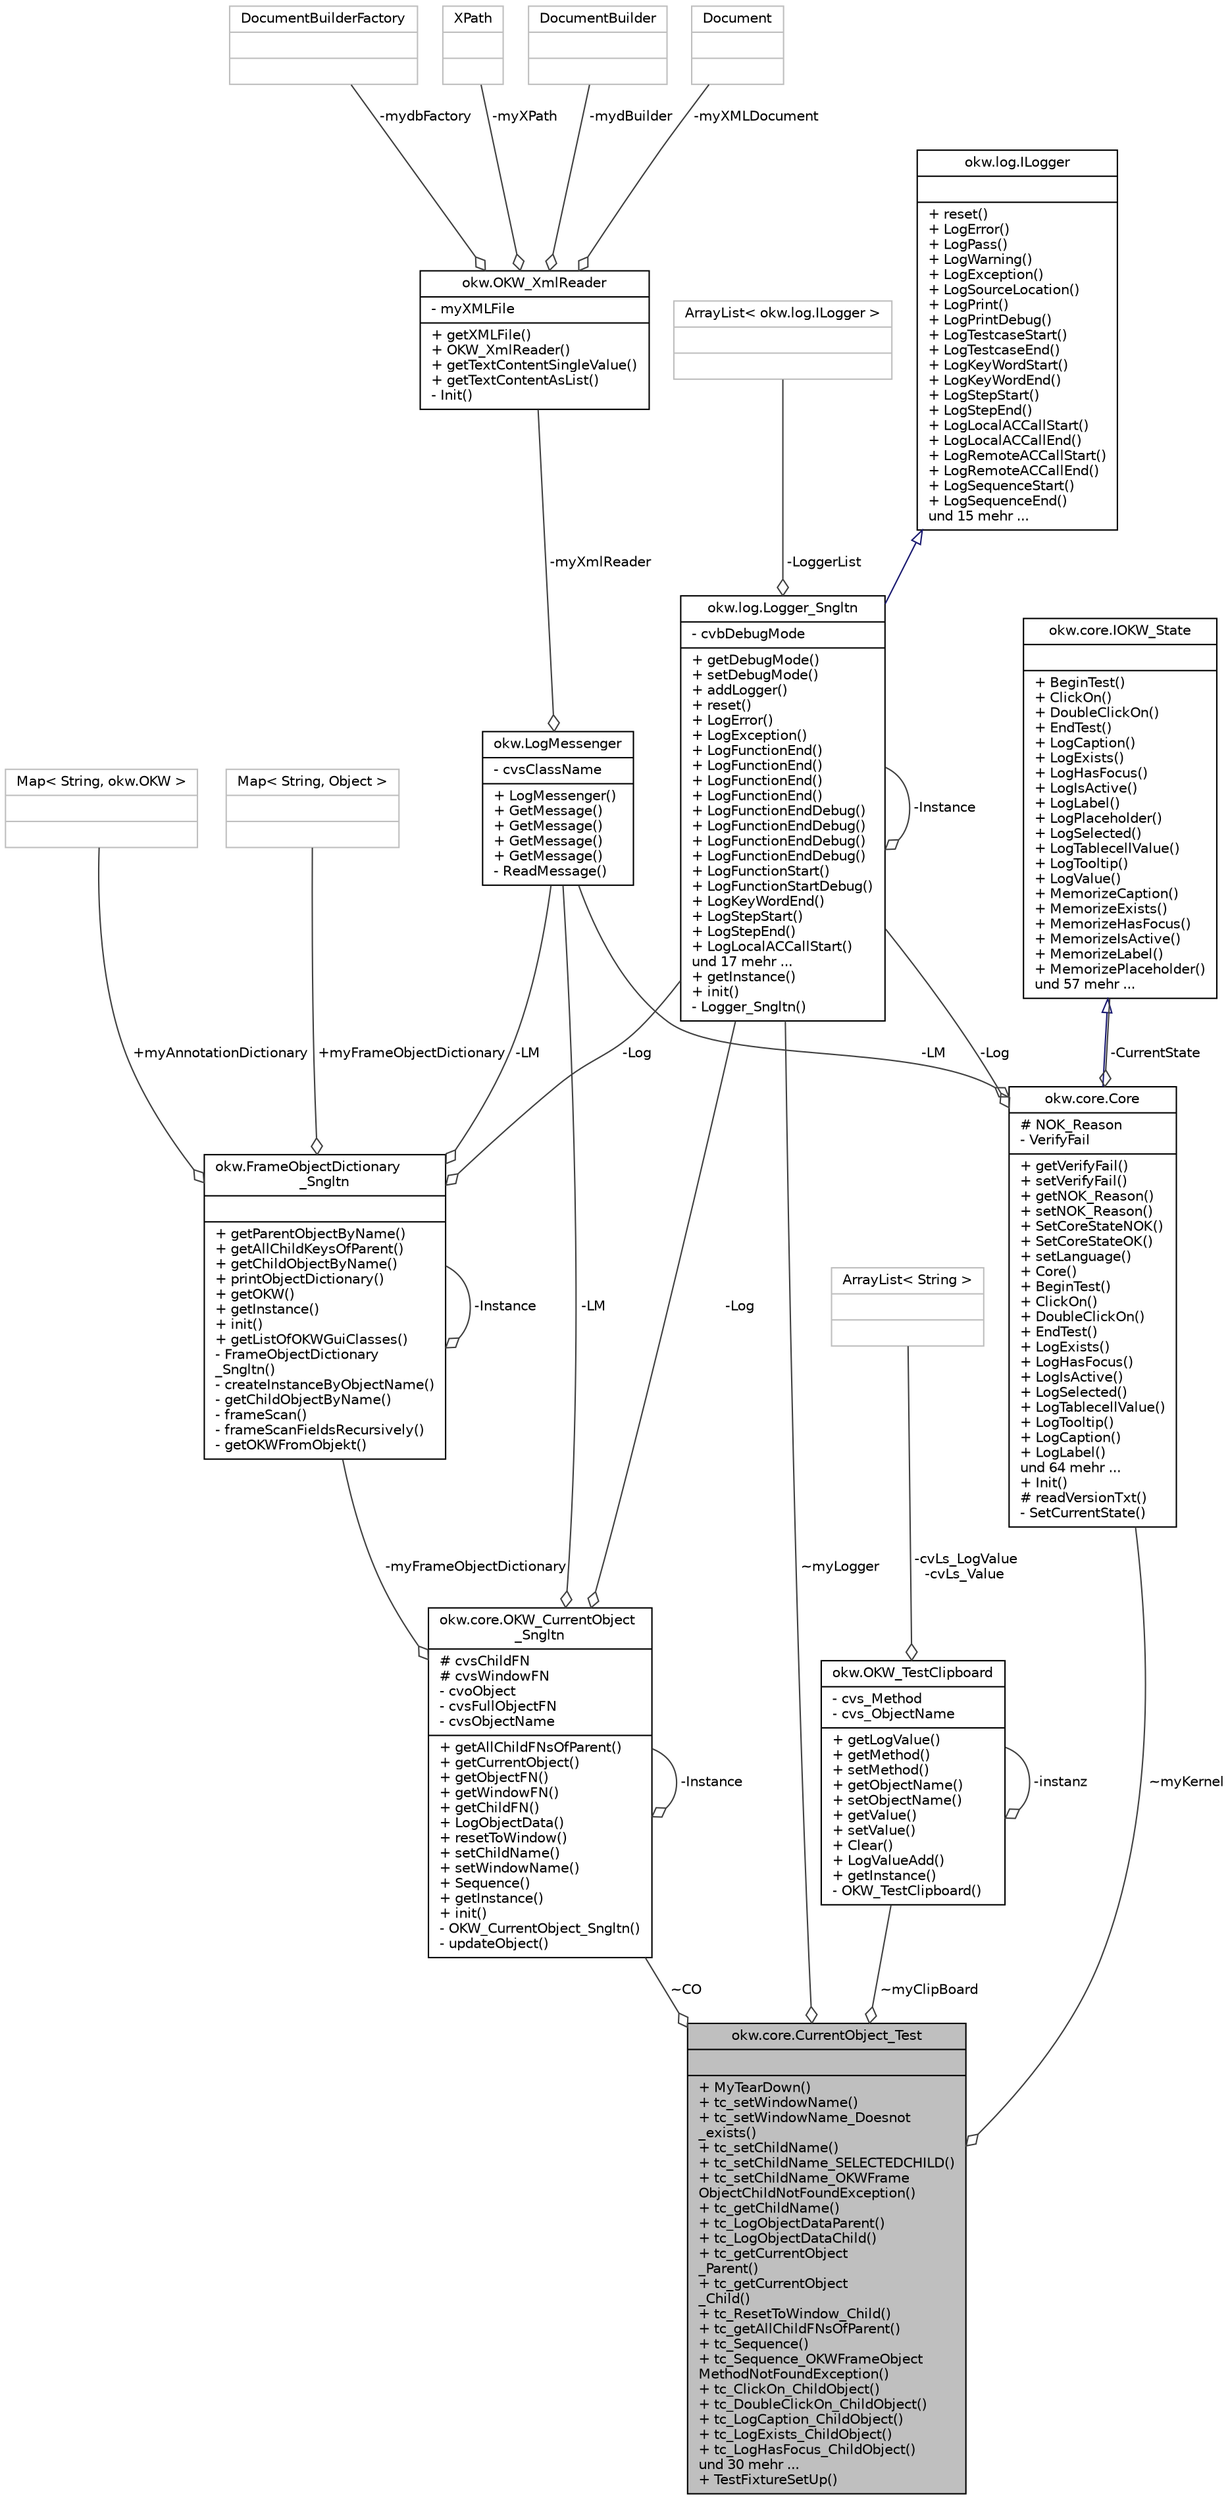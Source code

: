 digraph "okw.core.CurrentObject_Test"
{
 // INTERACTIVE_SVG=YES
 // LATEX_PDF_SIZE
  edge [fontname="Helvetica",fontsize="10",labelfontname="Helvetica",labelfontsize="10"];
  node [fontname="Helvetica",fontsize="10",shape=record];
  Node1 [label="{okw.core.CurrentObject_Test\n||+ MyTearDown()\l+ tc_setWindowName()\l+ tc_setWindowName_Doesnot\l_exists()\l+ tc_setChildName()\l+ tc_setChildName_SELECTEDCHILD()\l+ tc_setChildName_OKWFrame\lObjectChildNotFoundException()\l+ tc_getChildName()\l+ tc_LogObjectDataParent()\l+ tc_LogObjectDataChild()\l+ tc_getCurrentObject\l_Parent()\l+ tc_getCurrentObject\l_Child()\l+ tc_ResetToWindow_Child()\l+ tc_getAllChildFNsOfParent()\l+ tc_Sequence()\l+ tc_Sequence_OKWFrameObject\lMethodNotFoundException()\l+ tc_ClickOn_ChildObject()\l+ tc_DoubleClickOn_ChildObject()\l+ tc_LogCaption_ChildObject()\l+ tc_LogExists_ChildObject()\l+ tc_LogHasFocus_ChildObject()\lund 30 mehr ...\l+ TestFixtureSetUp()\l}",height=0.2,width=0.4,color="black", fillcolor="grey75", style="filled", fontcolor="black",tooltip=" "];
  Node2 -> Node1 [color="grey25",fontsize="10",style="solid",label=" ~CO" ,arrowhead="odiamond",fontname="Helvetica"];
  Node2 [label="{okw.core.OKW_CurrentObject\l_Sngltn\n|# cvsChildFN\l# cvsWindowFN\l- cvoObject\l- cvsFullObjectFN\l- cvsObjectName\l|+ getAllChildFNsOfParent()\l+ getCurrentObject()\l+ getObjectFN()\l+ getWindowFN()\l+ getChildFN()\l+ LogObjectData()\l+ resetToWindow()\l+ setChildName()\l+ setWindowName()\l+ Sequence()\l+ getInstance()\l+ init()\l- OKW_CurrentObject_Sngltn()\l- updateObject()\l}",height=0.2,width=0.4,color="black", fillcolor="white", style="filled",URL="$classokw_1_1core_1_1_o_k_w___current_object___sngltn.html",tooltip="Diese Klasse verwaltet das aktuelle GUI-Objekt."];
  Node2 -> Node2 [color="grey25",fontsize="10",style="solid",label=" -Instance" ,arrowhead="odiamond",fontname="Helvetica"];
  Node3 -> Node2 [color="grey25",fontsize="10",style="solid",label=" -myFrameObjectDictionary" ,arrowhead="odiamond",fontname="Helvetica"];
  Node3 [label="{okw.FrameObjectDictionary\l_Sngltn\n||+ getParentObjectByName()\l+ getAllChildKeysOfParent()\l+ getChildObjectByName()\l+ printObjectDictionary()\l+ getOKW()\l+ getInstance()\l+ init()\l+ getListOfOKWGuiClasses()\l- FrameObjectDictionary\l_Sngltn()\l- createInstanceByObjectName()\l- getChildObjectByName()\l- frameScan()\l- frameScanFieldsRecursively()\l- getOKWFromObjekt()\l}",height=0.2,width=0.4,color="black", fillcolor="white", style="filled",URL="$classokw_1_1_frame_object_dictionary___sngltn.html",tooltip="Verwaltet zentral die Frame-Klassen: Instanziert Frame-Klassen zu Frame-Objekten und liefert die Refe..."];
  Node4 -> Node3 [color="grey25",fontsize="10",style="solid",label=" +myAnnotationDictionary" ,arrowhead="odiamond",fontname="Helvetica"];
  Node4 [label="{Map\< String, okw.OKW \>\n||}",height=0.2,width=0.4,color="grey75", fillcolor="white", style="filled",tooltip=" "];
  Node3 -> Node3 [color="grey25",fontsize="10",style="solid",label=" -Instance" ,arrowhead="odiamond",fontname="Helvetica"];
  Node5 -> Node3 [color="grey25",fontsize="10",style="solid",label=" +myFrameObjectDictionary" ,arrowhead="odiamond",fontname="Helvetica"];
  Node5 [label="{Map\< String, Object \>\n||}",height=0.2,width=0.4,color="grey75", fillcolor="white", style="filled",tooltip=" "];
  Node6 -> Node3 [color="grey25",fontsize="10",style="solid",label=" -LM" ,arrowhead="odiamond",fontname="Helvetica"];
  Node6 [label="{okw.LogMessenger\n|- cvsClassName\l|+ LogMessenger()\l+ GetMessage()\l+ GetMessage()\l+ GetMessage()\l+ GetMessage()\l- ReadMessage()\l}",height=0.2,width=0.4,color="black", fillcolor="white", style="filled",URL="$classokw_1_1_log_messenger.html",tooltip="LogMessenger liest Log-Meldungen sprachspezifisch für die im Konstruktor gegeben Klasse aus der Zugeh..."];
  Node7 -> Node6 [color="grey25",fontsize="10",style="solid",label=" -myXmlReader" ,arrowhead="odiamond",fontname="Helvetica"];
  Node7 [label="{okw.OKW_XmlReader\n|- myXMLFile\l|+ getXMLFile()\l+ OKW_XmlReader()\l+ getTextContentSingleValue()\l+ getTextContentAsList()\l- Init()\l}",height=0.2,width=0.4,color="black", fillcolor="white", style="filled",URL="$classokw_1_1_o_k_w___xml_reader.html",tooltip=" "];
  Node8 -> Node7 [color="grey25",fontsize="10",style="solid",label=" -mydbFactory" ,arrowhead="odiamond",fontname="Helvetica"];
  Node8 [label="{DocumentBuilderFactory\n||}",height=0.2,width=0.4,color="grey75", fillcolor="white", style="filled",tooltip=" "];
  Node9 -> Node7 [color="grey25",fontsize="10",style="solid",label=" -myXPath" ,arrowhead="odiamond",fontname="Helvetica"];
  Node9 [label="{XPath\n||}",height=0.2,width=0.4,color="grey75", fillcolor="white", style="filled",tooltip=" "];
  Node10 -> Node7 [color="grey25",fontsize="10",style="solid",label=" -mydBuilder" ,arrowhead="odiamond",fontname="Helvetica"];
  Node10 [label="{DocumentBuilder\n||}",height=0.2,width=0.4,color="grey75", fillcolor="white", style="filled",tooltip=" "];
  Node11 -> Node7 [color="grey25",fontsize="10",style="solid",label=" -myXMLDocument" ,arrowhead="odiamond",fontname="Helvetica"];
  Node11 [label="{Document\n||}",height=0.2,width=0.4,color="grey75", fillcolor="white", style="filled",tooltip=" "];
  Node12 -> Node3 [color="grey25",fontsize="10",style="solid",label=" -Log" ,arrowhead="odiamond",fontname="Helvetica"];
  Node12 [label="{okw.log.Logger_Sngltn\n|- cvbDebugMode\l|+ getDebugMode()\l+ setDebugMode()\l+ addLogger()\l+ reset()\l+ LogError()\l+ LogException()\l+ LogFunctionEnd()\l+ LogFunctionEnd()\l+ LogFunctionEnd()\l+ LogFunctionEnd()\l+ LogFunctionEndDebug()\l+ LogFunctionEndDebug()\l+ LogFunctionEndDebug()\l+ LogFunctionEndDebug()\l+ LogFunctionStart()\l+ LogFunctionStartDebug()\l+ LogKeyWordEnd()\l+ LogStepStart()\l+ LogStepEnd()\l+ LogLocalACCallStart()\lund 17 mehr ...\l+ getInstance()\l+ init()\l- Logger_Sngltn()\l}",height=0.2,width=0.4,color="black", fillcolor="white", style="filled",URL="$classokw_1_1log_1_1_logger___sngltn.html",tooltip=" "];
  Node13 -> Node12 [dir="back",color="midnightblue",fontsize="10",style="solid",arrowtail="onormal",fontname="Helvetica"];
  Node13 [label="{okw.log.ILogger\n||+ reset()\l+ LogError()\l+ LogPass()\l+ LogWarning()\l+ LogException()\l+ LogSourceLocation()\l+ LogPrint()\l+ LogPrintDebug()\l+ LogTestcaseStart()\l+ LogTestcaseEnd()\l+ LogKeyWordStart()\l+ LogKeyWordEnd()\l+ LogStepStart()\l+ LogStepEnd()\l+ LogLocalACCallStart()\l+ LogLocalACCallEnd()\l+ LogRemoteACCallStart()\l+ LogRemoteACCallEnd()\l+ LogSequenceStart()\l+ LogSequenceEnd()\lund 15 mehr ...\l}",height=0.2,width=0.4,color="black", fillcolor="white", style="filled",URL="$interfaceokw_1_1log_1_1_i_logger.html",tooltip="Debug Logs are not a part of Interface."];
  Node14 -> Node12 [color="grey25",fontsize="10",style="solid",label=" -LoggerList" ,arrowhead="odiamond",fontname="Helvetica"];
  Node14 [label="{ArrayList\< okw.log.ILogger \>\n||}",height=0.2,width=0.4,color="grey75", fillcolor="white", style="filled",tooltip=" "];
  Node12 -> Node12 [color="grey25",fontsize="10",style="solid",label=" -Instance" ,arrowhead="odiamond",fontname="Helvetica"];
  Node6 -> Node2 [color="grey25",fontsize="10",style="solid",label=" -LM" ,arrowhead="odiamond",fontname="Helvetica"];
  Node12 -> Node2 [color="grey25",fontsize="10",style="solid",label=" -Log" ,arrowhead="odiamond",fontname="Helvetica"];
  Node15 -> Node1 [color="grey25",fontsize="10",style="solid",label=" ~myClipBoard" ,arrowhead="odiamond",fontname="Helvetica"];
  Node15 [label="{okw.OKW_TestClipboard\n|- cvs_Method\l- cvs_ObjectName\l|+ getLogValue()\l+ getMethod()\l+ setMethod()\l+ getObjectName()\l+ setObjectName()\l+ getValue()\l+ setValue()\l+ Clear()\l+ LogValueAdd()\l+ getInstance()\l- OKW_TestClipboard()\l}",height=0.2,width=0.4,color="black", fillcolor="white", style="filled",URL="$classokw_1_1_o_k_w___test_clipboard.html",tooltip=" "];
  Node16 -> Node15 [color="grey25",fontsize="10",style="solid",label=" -cvLs_LogValue\n-cvLs_Value" ,arrowhead="odiamond",fontname="Helvetica"];
  Node16 [label="{ArrayList\< String \>\n||}",height=0.2,width=0.4,color="grey75", fillcolor="white", style="filled",tooltip=" "];
  Node15 -> Node15 [color="grey25",fontsize="10",style="solid",label=" -instanz" ,arrowhead="odiamond",fontname="Helvetica"];
  Node17 -> Node1 [color="grey25",fontsize="10",style="solid",label=" ~myKernel" ,arrowhead="odiamond",fontname="Helvetica"];
  Node17 [label="{okw.core.Core\n|# NOK_Reason\l- VerifyFail\l|+ getVerifyFail()\l+ setVerifyFail()\l+ getNOK_Reason()\l+ setNOK_Reason()\l+ SetCoreStateNOK()\l+ SetCoreStateOK()\l+ setLanguage()\l+ Core()\l+ BeginTest()\l+ ClickOn()\l+ DoubleClickOn()\l+ EndTest()\l+ LogExists()\l+ LogHasFocus()\l+ LogIsActive()\l+ LogSelected()\l+ LogTablecellValue()\l+ LogTooltip()\l+ LogCaption()\l+ LogLabel()\lund 64 mehr ...\l+ Init()\l# readVersionTxt()\l- SetCurrentState()\l}",height=0.2,width=0.4,color="black", fillcolor="white", style="filled",URL="$classokw_1_1core_1_1_core.html",tooltip="Hier Statediagram..."];
  Node18 -> Node17 [dir="back",color="midnightblue",fontsize="10",style="solid",arrowtail="onormal",fontname="Helvetica"];
  Node18 [label="{okw.core.IOKW_State\n||+ BeginTest()\l+ ClickOn()\l+ DoubleClickOn()\l+ EndTest()\l+ LogCaption()\l+ LogExists()\l+ LogHasFocus()\l+ LogIsActive()\l+ LogLabel()\l+ LogPlaceholder()\l+ LogSelected()\l+ LogTablecellValue()\l+ LogTooltip()\l+ LogValue()\l+ MemorizeCaption()\l+ MemorizeExists()\l+ MemorizeHasFocus()\l+ MemorizeIsActive()\l+ MemorizeLabel()\l+ MemorizePlaceholder()\lund 57 mehr ...\l}",height=0.2,width=0.4,color="black", fillcolor="white", style="filled",URL="$interfaceokw_1_1core_1_1_i_o_k_w___state.html",tooltip="IOKW_State ist die Schnittstelle der OKW-Klasse."];
  Node18 -> Node17 [color="grey25",fontsize="10",style="solid",label=" -CurrentState" ,arrowhead="odiamond",fontname="Helvetica"];
  Node6 -> Node17 [color="grey25",fontsize="10",style="solid",label=" -LM" ,arrowhead="odiamond",fontname="Helvetica"];
  Node12 -> Node17 [color="grey25",fontsize="10",style="solid",label=" -Log" ,arrowhead="odiamond",fontname="Helvetica"];
  Node12 -> Node1 [color="grey25",fontsize="10",style="solid",label=" ~myLogger" ,arrowhead="odiamond",fontname="Helvetica"];
}
